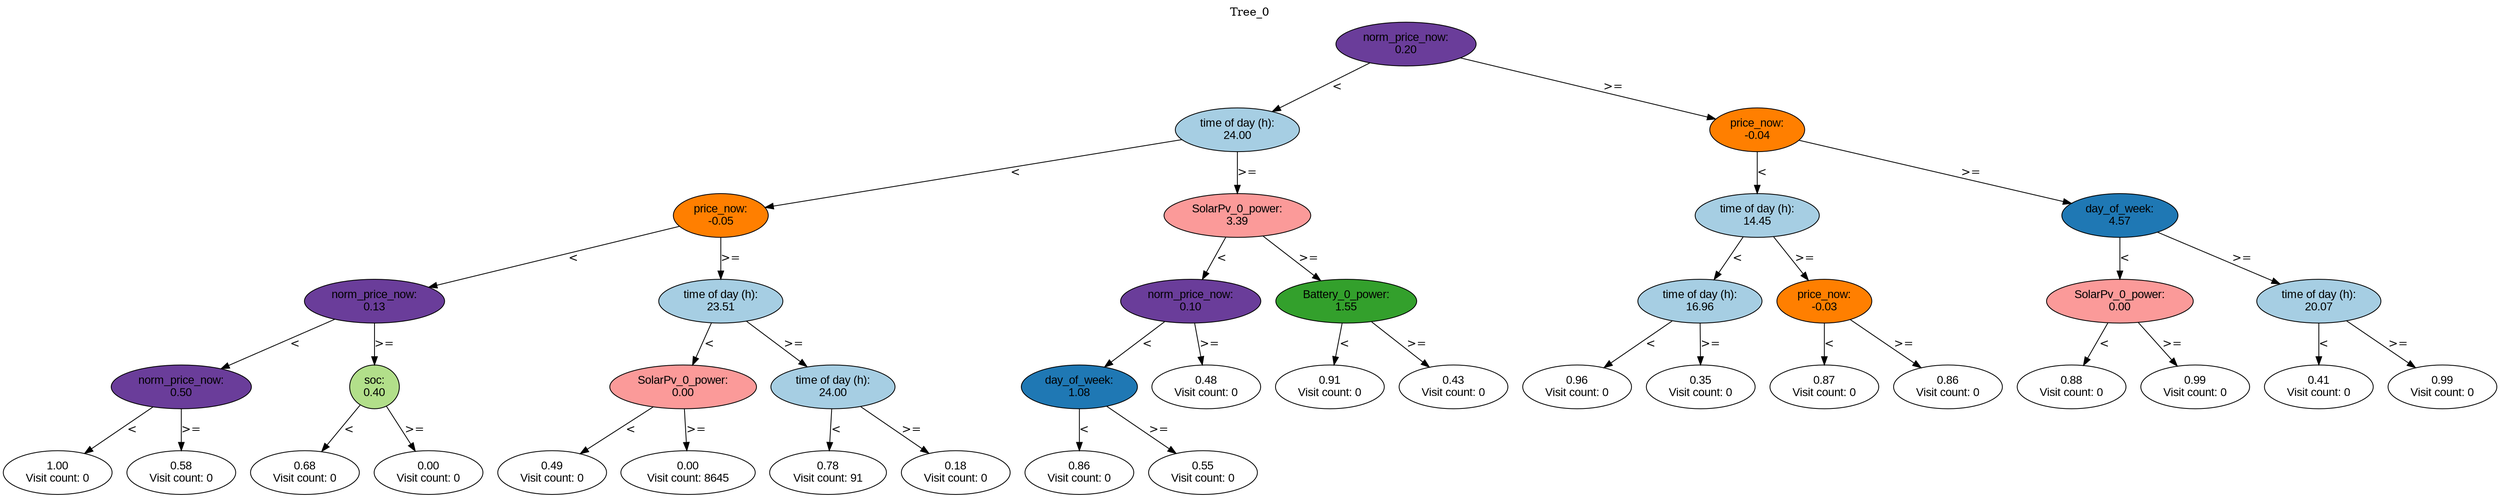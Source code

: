 digraph BST {
    node [fontname="Arial" style=filled colorscheme=paired12];
    0 [ label = "norm_price_now:
0.20" fillcolor=10];
    1 [ label = "time of day (h):
24.00" fillcolor=1];
    2 [ label = "price_now:
-0.05" fillcolor=8];
    3 [ label = "norm_price_now:
0.13" fillcolor=10];
    4 [ label = "norm_price_now:
0.50" fillcolor=10];
    5 [ label = "1.00
Visit count: 0" fillcolor=white];
    6 [ label = "0.58
Visit count: 0" fillcolor=white];
    7 [ label = "soc:
0.40" fillcolor=3];
    8 [ label = "0.68
Visit count: 0" fillcolor=white];
    9 [ label = "0.00
Visit count: 0" fillcolor=white];
    10 [ label = "time of day (h):
23.51" fillcolor=1];
    11 [ label = "SolarPv_0_power:
0.00" fillcolor=5];
    12 [ label = "0.49
Visit count: 0" fillcolor=white];
    13 [ label = "0.00
Visit count: 8645" fillcolor=white];
    14 [ label = "time of day (h):
24.00" fillcolor=1];
    15 [ label = "0.78
Visit count: 91" fillcolor=white];
    16 [ label = "0.18
Visit count: 0" fillcolor=white];
    17 [ label = "SolarPv_0_power:
3.39" fillcolor=5];
    18 [ label = "norm_price_now:
0.10" fillcolor=10];
    19 [ label = "day_of_week:
1.08" fillcolor=2];
    20 [ label = "0.86
Visit count: 0" fillcolor=white];
    21 [ label = "0.55
Visit count: 0" fillcolor=white];
    22 [ label = "0.48
Visit count: 0" fillcolor=white];
    23 [ label = "Battery_0_power:
1.55" fillcolor=4];
    24 [ label = "0.91
Visit count: 0" fillcolor=white];
    25 [ label = "0.43
Visit count: 0" fillcolor=white];
    26 [ label = "price_now:
-0.04" fillcolor=8];
    27 [ label = "time of day (h):
14.45" fillcolor=1];
    28 [ label = "time of day (h):
16.96" fillcolor=1];
    29 [ label = "0.96
Visit count: 0" fillcolor=white];
    30 [ label = "0.35
Visit count: 0" fillcolor=white];
    31 [ label = "price_now:
-0.03" fillcolor=8];
    32 [ label = "0.87
Visit count: 0" fillcolor=white];
    33 [ label = "0.86
Visit count: 0" fillcolor=white];
    34 [ label = "day_of_week:
4.57" fillcolor=2];
    35 [ label = "SolarPv_0_power:
0.00" fillcolor=5];
    36 [ label = "0.88
Visit count: 0" fillcolor=white];
    37 [ label = "0.99
Visit count: 0" fillcolor=white];
    38 [ label = "time of day (h):
20.07" fillcolor=1];
    39 [ label = "0.41
Visit count: 0" fillcolor=white];
    40 [ label = "0.99
Visit count: 0" fillcolor=white];

    0  -> 1[ label = "<"];
    0  -> 26[ label = ">="];
    1  -> 2[ label = "<"];
    1  -> 17[ label = ">="];
    2  -> 3[ label = "<"];
    2  -> 10[ label = ">="];
    3  -> 4[ label = "<"];
    3  -> 7[ label = ">="];
    4  -> 5[ label = "<"];
    4  -> 6[ label = ">="];
    7  -> 8[ label = "<"];
    7  -> 9[ label = ">="];
    10  -> 11[ label = "<"];
    10  -> 14[ label = ">="];
    11  -> 12[ label = "<"];
    11  -> 13[ label = ">="];
    14  -> 15[ label = "<"];
    14  -> 16[ label = ">="];
    17  -> 18[ label = "<"];
    17  -> 23[ label = ">="];
    18  -> 19[ label = "<"];
    18  -> 22[ label = ">="];
    19  -> 20[ label = "<"];
    19  -> 21[ label = ">="];
    23  -> 24[ label = "<"];
    23  -> 25[ label = ">="];
    26  -> 27[ label = "<"];
    26  -> 34[ label = ">="];
    27  -> 28[ label = "<"];
    27  -> 31[ label = ">="];
    28  -> 29[ label = "<"];
    28  -> 30[ label = ">="];
    31  -> 32[ label = "<"];
    31  -> 33[ label = ">="];
    34  -> 35[ label = "<"];
    34  -> 38[ label = ">="];
    35  -> 36[ label = "<"];
    35  -> 37[ label = ">="];
    38  -> 39[ label = "<"];
    38  -> 40[ label = ">="];

    labelloc="t";
    label="Tree_0";
}
